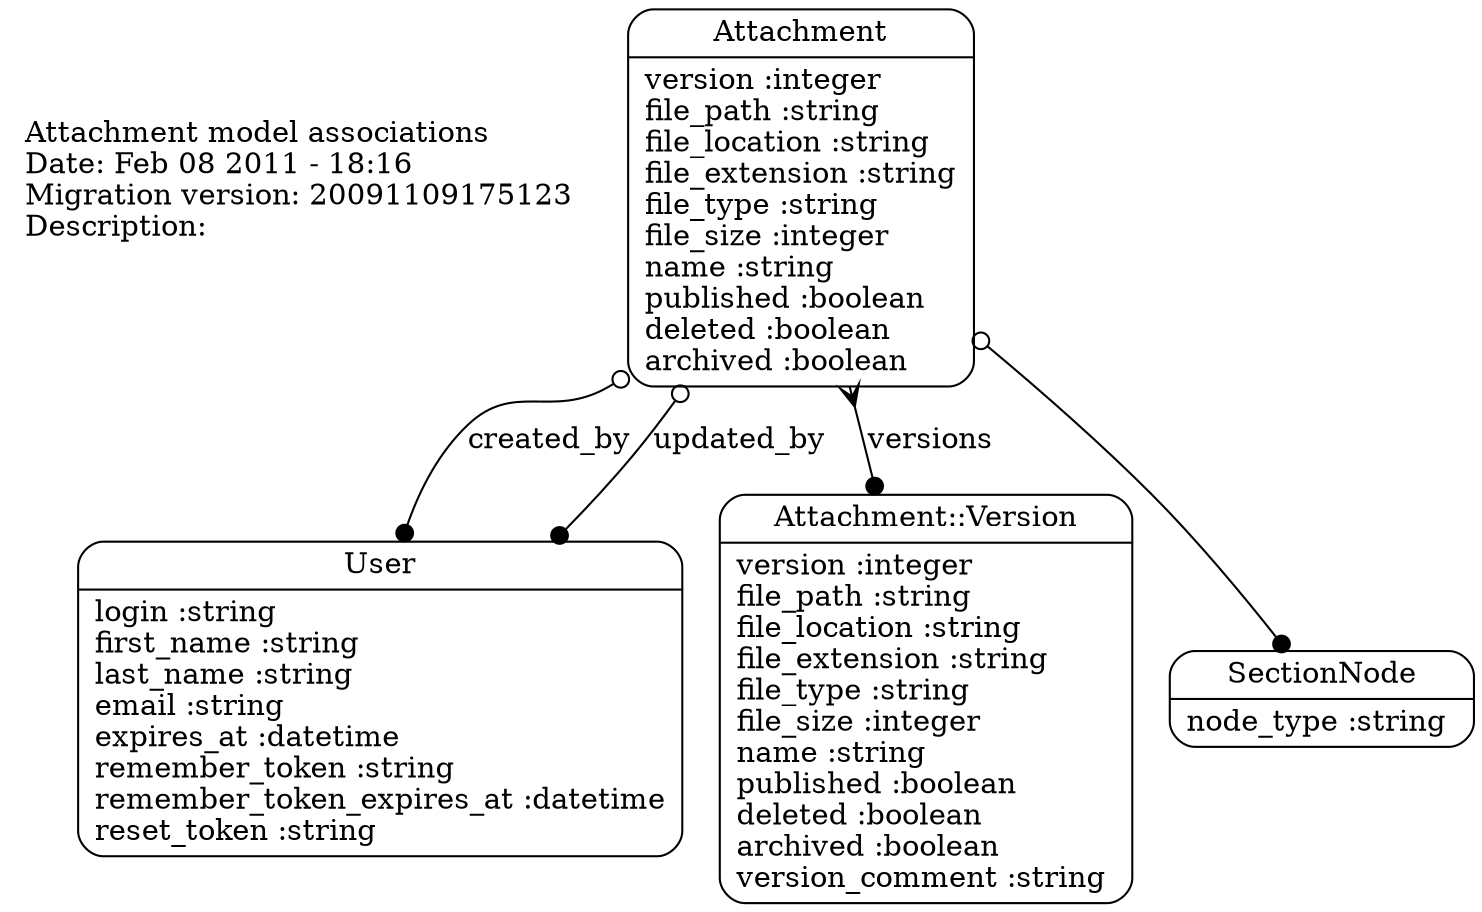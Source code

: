 digraph model_diagram {
	graph[overlap=false, splines=true]
	_diagram_info [shape="plaintext", label="Attachment model associations \lDate: Feb 08 2011 - 18:16\lMigration version: 20091109175123\lDescription: \l\l", fontsize=14]
	"Attachment" [label="{Attachment | version :integer\lfile_path :string\lfile_location :string\lfile_extension :string\lfile_type :string\lfile_size :integer\lname :string\lpublished :boolean\ldeleted :boolean\larchived :boolean \l} ", shape="Mrecord"]
	"User" [label="{User | login :string\lfirst_name :string\llast_name :string\lemail :string\lexpires_at :datetime\lremember_token :string\lremember_token_expires_at :datetime\lreset_token :string \l} ", shape="Mrecord"]
	"Attachment::Version" [label="{Attachment::Version | version :integer\lfile_path :string\lfile_location :string\lfile_extension :string\lfile_type :string\lfile_size :integer\lname :string\lpublished :boolean\ldeleted :boolean\larchived :boolean\lversion_comment :string \l} ", shape="Mrecord"]
	"SectionNode" [label="{SectionNode | node_type :string \l} ", shape="Mrecord"]

 "Attachment" -> "User" [arrowtail="odot", dir="both", arrowhead="dot", label="created_by"]
  "Attachment" -> "Attachment::Version" [arrowtail="crow", dir="both", arrowhead="dot", label="versions"]
  "Attachment" -> "User" [arrowtail="odot", dir="both", arrowhead="dot", label="updated_by"]
  "Attachment" -> "SectionNode" [arrowtail="odot", dir="both", arrowhead="dot"]
 }
